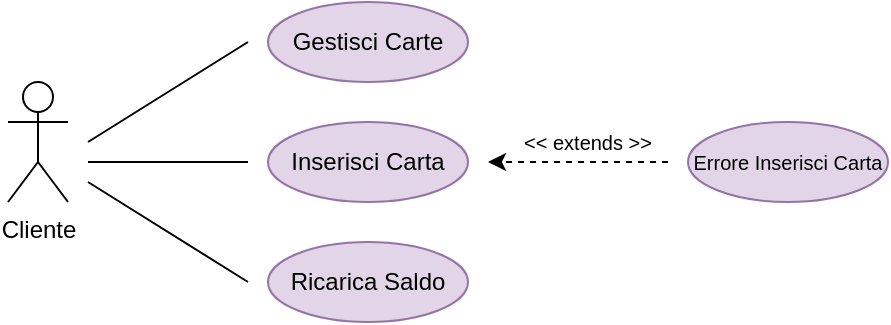 <mxfile version="15.6.5" type="device"><diagram id="GAg1GXMZeM0fuGskp5jh" name="Page-1"><mxGraphModel dx="878" dy="489" grid="1" gridSize="10" guides="1" tooltips="1" connect="1" arrows="1" fold="1" page="1" pageScale="1" pageWidth="827" pageHeight="1169" math="0" shadow="0"><root><mxCell id="0"/><mxCell id="1" parent="0"/><mxCell id="yOkMnHdPWY5vqJBLBY_1-1" value="&lt;div&gt;Cliente&lt;/div&gt;&lt;div&gt;&lt;br&gt;&lt;/div&gt;" style="shape=umlActor;verticalLabelPosition=bottom;verticalAlign=top;html=1;outlineConnect=0;" vertex="1" parent="1"><mxGeometry x="350" y="220" width="30" height="60" as="geometry"/></mxCell><mxCell id="yOkMnHdPWY5vqJBLBY_1-2" value="Gestisci Carte" style="ellipse;whiteSpace=wrap;html=1;fillColor=#e1d5e7;strokeColor=#9673a6;" vertex="1" parent="1"><mxGeometry x="480" y="180" width="100" height="40" as="geometry"/></mxCell><mxCell id="yOkMnHdPWY5vqJBLBY_1-3" value="Inserisci Carta" style="ellipse;whiteSpace=wrap;html=1;fillColor=#e1d5e7;strokeColor=#9673a6;" vertex="1" parent="1"><mxGeometry x="480" y="240" width="100" height="40" as="geometry"/></mxCell><mxCell id="yOkMnHdPWY5vqJBLBY_1-4" value="Ricarica Saldo" style="ellipse;whiteSpace=wrap;html=1;fillColor=#e1d5e7;strokeColor=#9673a6;" vertex="1" parent="1"><mxGeometry x="480" y="300" width="100" height="40" as="geometry"/></mxCell><mxCell id="yOkMnHdPWY5vqJBLBY_1-5" value="" style="endArrow=none;html=1;rounded=0;" edge="1" parent="1"><mxGeometry width="50" height="50" relative="1" as="geometry"><mxPoint x="390" y="250" as="sourcePoint"/><mxPoint x="470" y="200" as="targetPoint"/></mxGeometry></mxCell><mxCell id="yOkMnHdPWY5vqJBLBY_1-6" value="" style="endArrow=none;html=1;rounded=0;" edge="1" parent="1"><mxGeometry width="50" height="50" relative="1" as="geometry"><mxPoint x="390" y="260" as="sourcePoint"/><mxPoint x="470" y="260" as="targetPoint"/></mxGeometry></mxCell><mxCell id="yOkMnHdPWY5vqJBLBY_1-7" value="" style="endArrow=none;html=1;rounded=0;" edge="1" parent="1"><mxGeometry width="50" height="50" relative="1" as="geometry"><mxPoint x="390" y="270" as="sourcePoint"/><mxPoint x="470" y="320" as="targetPoint"/></mxGeometry></mxCell><mxCell id="yOkMnHdPWY5vqJBLBY_1-8" value="Errore Inserisci Carta" style="ellipse;whiteSpace=wrap;html=1;fillColor=#e1d5e7;strokeColor=#9673a6;fontSize=10;fontColor=default;" vertex="1" parent="1"><mxGeometry x="690" y="240" width="100" height="40" as="geometry"/></mxCell><mxCell id="yOkMnHdPWY5vqJBLBY_1-9" value="" style="endArrow=classic;html=1;rounded=0;fontSize=10;dashed=1;strokeColor=default;labelBackgroundColor=default;fontColor=default;" edge="1" parent="1"><mxGeometry width="50" height="50" relative="1" as="geometry"><mxPoint x="680" y="260" as="sourcePoint"/><mxPoint x="590" y="260" as="targetPoint"/></mxGeometry></mxCell><mxCell id="yOkMnHdPWY5vqJBLBY_1-10" value="&amp;lt;&amp;lt; extends &amp;gt;&amp;gt;" style="text;html=1;strokeColor=none;fillColor=none;align=center;verticalAlign=middle;whiteSpace=wrap;rounded=0;fontSize=10;fontColor=default;" vertex="1" parent="1"><mxGeometry x="600" y="245" width="80" height="10" as="geometry"/></mxCell></root></mxGraphModel></diagram></mxfile>